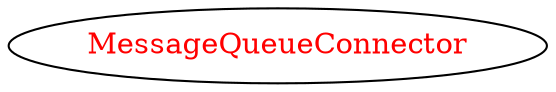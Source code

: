digraph dependencyGraph {
 concentrate=true;
 ranksep="2.0";
 rankdir="LR"; 
 splines="ortho";
"MessageQueueConnector" [fontcolor="red"];
}